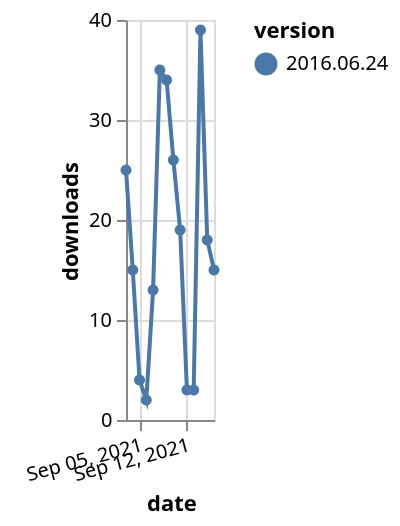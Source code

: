 {"$schema": "https://vega.github.io/schema/vega-lite/v5.json", "description": "A simple bar chart with embedded data.", "data": {"values": [{"date": "2021-09-03", "total": 17079, "delta": 25, "version": "2016.06.24"}, {"date": "2021-09-04", "total": 17094, "delta": 15, "version": "2016.06.24"}, {"date": "2021-09-05", "total": 17098, "delta": 4, "version": "2016.06.24"}, {"date": "2021-09-06", "total": 17100, "delta": 2, "version": "2016.06.24"}, {"date": "2021-09-07", "total": 17113, "delta": 13, "version": "2016.06.24"}, {"date": "2021-09-08", "total": 17148, "delta": 35, "version": "2016.06.24"}, {"date": "2021-09-09", "total": 17182, "delta": 34, "version": "2016.06.24"}, {"date": "2021-09-10", "total": 17208, "delta": 26, "version": "2016.06.24"}, {"date": "2021-09-11", "total": 17227, "delta": 19, "version": "2016.06.24"}, {"date": "2021-09-12", "total": 17230, "delta": 3, "version": "2016.06.24"}, {"date": "2021-09-13", "total": 17233, "delta": 3, "version": "2016.06.24"}, {"date": "2021-09-14", "total": 17272, "delta": 39, "version": "2016.06.24"}, {"date": "2021-09-15", "total": 17290, "delta": 18, "version": "2016.06.24"}, {"date": "2021-09-16", "total": 17305, "delta": 15, "version": "2016.06.24"}]}, "width": "container", "mark": {"type": "line", "point": {"filled": true}}, "encoding": {"x": {"field": "date", "type": "temporal", "timeUnit": "yearmonthdate", "title": "date", "axis": {"labelAngle": -15}}, "y": {"field": "delta", "type": "quantitative", "title": "downloads"}, "color": {"field": "version", "type": "nominal"}, "tooltip": {"field": "delta"}}}